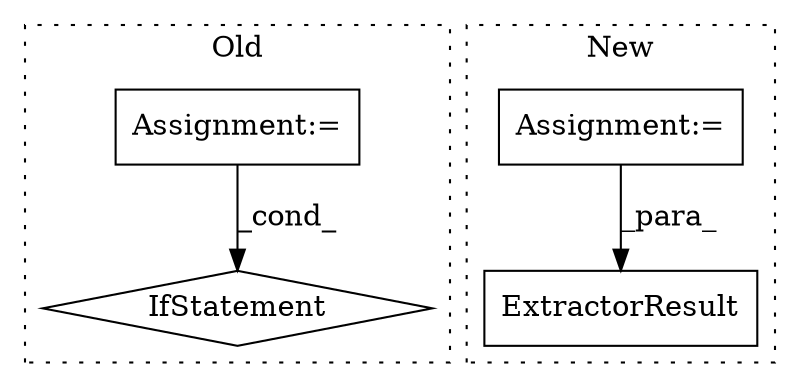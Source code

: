 digraph G {
subgraph cluster0 {
1 [label="IfStatement" a="25" s="6123,6146" l="10,2" shape="diamond"];
3 [label="Assignment:=" a="7" s="5942" l="1" shape="box"];
label = "Old";
style="dotted";
}
subgraph cluster1 {
2 [label="ExtractorResult" a="32" s="6312,6363" l="16,1" shape="box"];
4 [label="Assignment:=" a="7" s="6044" l="1" shape="box"];
label = "New";
style="dotted";
}
3 -> 1 [label="_cond_"];
4 -> 2 [label="_para_"];
}